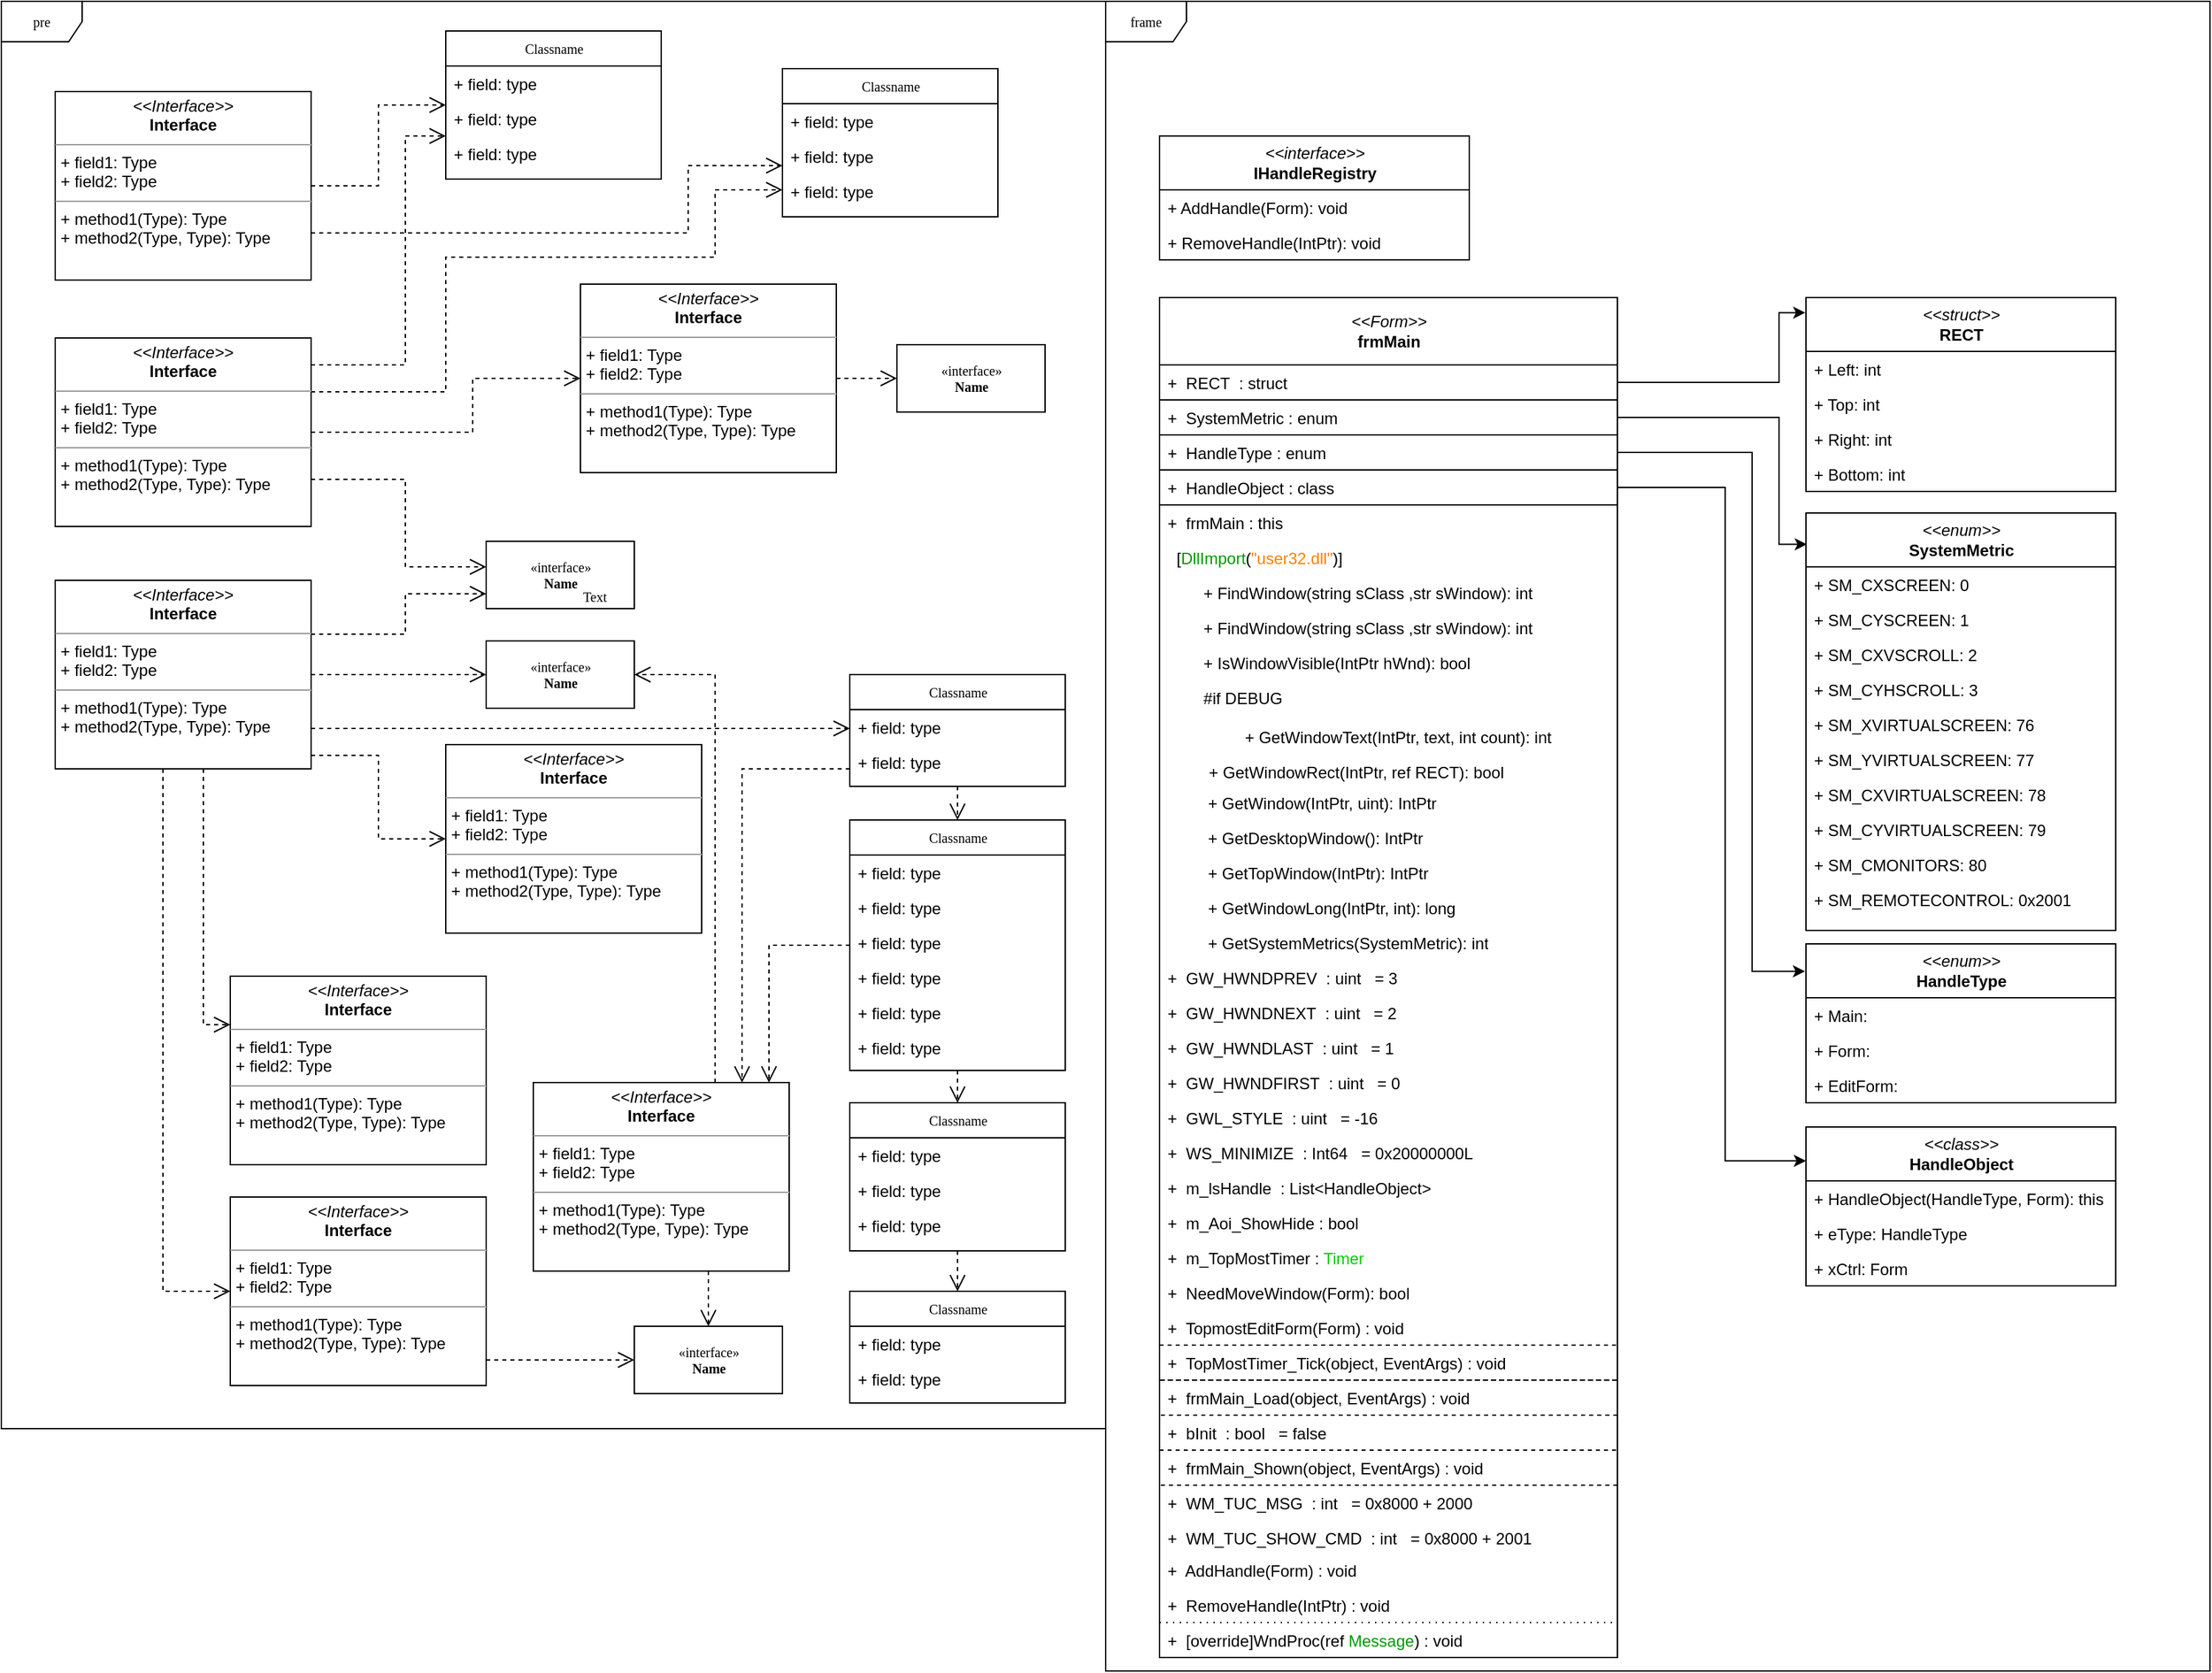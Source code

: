 <mxfile version="21.6.8" type="github">
  <diagram name="Page-1" id="c4acf3e9-155e-7222-9cf6-157b1a14988f">
    <mxGraphModel dx="989" dy="523" grid="1" gridSize="10" guides="1" tooltips="1" connect="1" arrows="1" fold="1" page="1" pageScale="1" pageWidth="850" pageHeight="1100" background="none" math="0" shadow="0">
      <root>
        <mxCell id="0" />
        <mxCell id="1" parent="0" />
        <mxCell id="17acba5748e5396b-1" value="pre" style="shape=umlFrame;whiteSpace=wrap;html=1;rounded=0;shadow=0;comic=0;labelBackgroundColor=none;strokeWidth=1;fontFamily=Verdana;fontSize=10;align=center;" parent="1" vertex="1">
          <mxGeometry x="20" y="20" width="820" height="1060" as="geometry" />
        </mxCell>
        <mxCell id="5d2195bd80daf111-38" style="edgeStyle=orthogonalEdgeStyle;rounded=0;html=1;dashed=1;labelBackgroundColor=none;startFill=0;endArrow=open;endFill=0;endSize=10;fontFamily=Verdana;fontSize=10;" parent="1" source="17acba5748e5396b-2" target="5d2195bd80daf111-9" edge="1">
          <mxGeometry relative="1" as="geometry">
            <Array as="points">
              <mxPoint x="590" y="721" />
            </Array>
          </mxGeometry>
        </mxCell>
        <mxCell id="5d2195bd80daf111-40" style="edgeStyle=orthogonalEdgeStyle;rounded=0;html=1;dashed=1;labelBackgroundColor=none;startFill=0;endArrow=open;endFill=0;endSize=10;fontFamily=Verdana;fontSize=10;" parent="1" source="17acba5748e5396b-2" target="5d2195bd80daf111-1" edge="1">
          <mxGeometry relative="1" as="geometry">
            <Array as="points" />
          </mxGeometry>
        </mxCell>
        <mxCell id="17acba5748e5396b-2" value="Classname" style="swimlane;html=1;fontStyle=0;childLayout=stackLayout;horizontal=1;startSize=26;fillColor=none;horizontalStack=0;resizeParent=1;resizeLast=0;collapsible=1;marginBottom=0;swimlaneFillColor=#ffffff;rounded=0;shadow=0;comic=0;labelBackgroundColor=none;strokeWidth=1;fontFamily=Verdana;fontSize=10;align=center;" parent="1" vertex="1">
          <mxGeometry x="650" y="628" width="160" height="186" as="geometry" />
        </mxCell>
        <mxCell id="17acba5748e5396b-3" value="+ field: type" style="text;html=1;strokeColor=none;fillColor=none;align=left;verticalAlign=top;spacingLeft=4;spacingRight=4;whiteSpace=wrap;overflow=hidden;rotatable=0;points=[[0,0.5],[1,0.5]];portConstraint=eastwest;" parent="17acba5748e5396b-2" vertex="1">
          <mxGeometry y="26" width="160" height="26" as="geometry" />
        </mxCell>
        <mxCell id="17acba5748e5396b-4" value="+ field: type" style="text;html=1;strokeColor=none;fillColor=none;align=left;verticalAlign=top;spacingLeft=4;spacingRight=4;whiteSpace=wrap;overflow=hidden;rotatable=0;points=[[0,0.5],[1,0.5]];portConstraint=eastwest;" parent="17acba5748e5396b-2" vertex="1">
          <mxGeometry y="52" width="160" height="26" as="geometry" />
        </mxCell>
        <mxCell id="17acba5748e5396b-6" value="+ field: type" style="text;html=1;strokeColor=none;fillColor=none;align=left;verticalAlign=top;spacingLeft=4;spacingRight=4;whiteSpace=wrap;overflow=hidden;rotatable=0;points=[[0,0.5],[1,0.5]];portConstraint=eastwest;" parent="17acba5748e5396b-2" vertex="1">
          <mxGeometry y="78" width="160" height="26" as="geometry" />
        </mxCell>
        <mxCell id="17acba5748e5396b-9" value="+ field: type" style="text;html=1;strokeColor=none;fillColor=none;align=left;verticalAlign=top;spacingLeft=4;spacingRight=4;whiteSpace=wrap;overflow=hidden;rotatable=0;points=[[0,0.5],[1,0.5]];portConstraint=eastwest;" parent="17acba5748e5396b-2" vertex="1">
          <mxGeometry y="104" width="160" height="26" as="geometry" />
        </mxCell>
        <mxCell id="17acba5748e5396b-10" value="+ field: type" style="text;html=1;strokeColor=none;fillColor=none;align=left;verticalAlign=top;spacingLeft=4;spacingRight=4;whiteSpace=wrap;overflow=hidden;rotatable=0;points=[[0,0.5],[1,0.5]];portConstraint=eastwest;" parent="17acba5748e5396b-2" vertex="1">
          <mxGeometry y="130" width="160" height="26" as="geometry" />
        </mxCell>
        <mxCell id="17acba5748e5396b-8" value="+ field: type" style="text;html=1;strokeColor=none;fillColor=none;align=left;verticalAlign=top;spacingLeft=4;spacingRight=4;whiteSpace=wrap;overflow=hidden;rotatable=0;points=[[0,0.5],[1,0.5]];portConstraint=eastwest;" parent="17acba5748e5396b-2" vertex="1">
          <mxGeometry y="156" width="160" height="26" as="geometry" />
        </mxCell>
        <mxCell id="17acba5748e5396b-20" value="Classname" style="swimlane;html=1;fontStyle=0;childLayout=stackLayout;horizontal=1;startSize=26;fillColor=none;horizontalStack=0;resizeParent=1;resizeLast=0;collapsible=1;marginBottom=0;swimlaneFillColor=#ffffff;rounded=0;shadow=0;comic=0;labelBackgroundColor=none;strokeWidth=1;fontFamily=Verdana;fontSize=10;align=center;" parent="1" vertex="1">
          <mxGeometry x="350" y="42" width="160" height="110" as="geometry" />
        </mxCell>
        <mxCell id="17acba5748e5396b-21" value="+ field: type" style="text;html=1;strokeColor=none;fillColor=none;align=left;verticalAlign=top;spacingLeft=4;spacingRight=4;whiteSpace=wrap;overflow=hidden;rotatable=0;points=[[0,0.5],[1,0.5]];portConstraint=eastwest;" parent="17acba5748e5396b-20" vertex="1">
          <mxGeometry y="26" width="160" height="26" as="geometry" />
        </mxCell>
        <mxCell id="17acba5748e5396b-24" value="+ field: type" style="text;html=1;strokeColor=none;fillColor=none;align=left;verticalAlign=top;spacingLeft=4;spacingRight=4;whiteSpace=wrap;overflow=hidden;rotatable=0;points=[[0,0.5],[1,0.5]];portConstraint=eastwest;" parent="17acba5748e5396b-20" vertex="1">
          <mxGeometry y="52" width="160" height="26" as="geometry" />
        </mxCell>
        <mxCell id="17acba5748e5396b-26" value="+ field: type" style="text;html=1;strokeColor=none;fillColor=none;align=left;verticalAlign=top;spacingLeft=4;spacingRight=4;whiteSpace=wrap;overflow=hidden;rotatable=0;points=[[0,0.5],[1,0.5]];portConstraint=eastwest;" parent="17acba5748e5396b-20" vertex="1">
          <mxGeometry y="78" width="160" height="26" as="geometry" />
        </mxCell>
        <mxCell id="17acba5748e5396b-30" value="Classname" style="swimlane;html=1;fontStyle=0;childLayout=stackLayout;horizontal=1;startSize=26;fillColor=none;horizontalStack=0;resizeParent=1;resizeLast=0;collapsible=1;marginBottom=0;swimlaneFillColor=#ffffff;rounded=0;shadow=0;comic=0;labelBackgroundColor=none;strokeWidth=1;fontFamily=Verdana;fontSize=10;align=center;" parent="1" vertex="1">
          <mxGeometry x="600" y="70" width="160" height="110" as="geometry" />
        </mxCell>
        <mxCell id="17acba5748e5396b-31" value="+ field: type" style="text;html=1;strokeColor=none;fillColor=none;align=left;verticalAlign=top;spacingLeft=4;spacingRight=4;whiteSpace=wrap;overflow=hidden;rotatable=0;points=[[0,0.5],[1,0.5]];portConstraint=eastwest;" parent="17acba5748e5396b-30" vertex="1">
          <mxGeometry y="26" width="160" height="26" as="geometry" />
        </mxCell>
        <mxCell id="17acba5748e5396b-32" value="+ field: type" style="text;html=1;strokeColor=none;fillColor=none;align=left;verticalAlign=top;spacingLeft=4;spacingRight=4;whiteSpace=wrap;overflow=hidden;rotatable=0;points=[[0,0.5],[1,0.5]];portConstraint=eastwest;" parent="17acba5748e5396b-30" vertex="1">
          <mxGeometry y="52" width="160" height="26" as="geometry" />
        </mxCell>
        <mxCell id="17acba5748e5396b-33" value="+ field: type" style="text;html=1;strokeColor=none;fillColor=none;align=left;verticalAlign=top;spacingLeft=4;spacingRight=4;whiteSpace=wrap;overflow=hidden;rotatable=0;points=[[0,0.5],[1,0.5]];portConstraint=eastwest;" parent="17acba5748e5396b-30" vertex="1">
          <mxGeometry y="78" width="160" height="26" as="geometry" />
        </mxCell>
        <mxCell id="17acba5748e5396b-44" value="Classname" style="swimlane;html=1;fontStyle=0;childLayout=stackLayout;horizontal=1;startSize=26;fillColor=none;horizontalStack=0;resizeParent=1;resizeLast=0;collapsible=1;marginBottom=0;swimlaneFillColor=#ffffff;rounded=0;shadow=0;comic=0;labelBackgroundColor=none;strokeWidth=1;fontFamily=Verdana;fontSize=10;align=center;" parent="1" vertex="1">
          <mxGeometry x="650" y="978" width="160" height="83" as="geometry" />
        </mxCell>
        <mxCell id="17acba5748e5396b-45" value="+ field: type" style="text;html=1;strokeColor=none;fillColor=none;align=left;verticalAlign=top;spacingLeft=4;spacingRight=4;whiteSpace=wrap;overflow=hidden;rotatable=0;points=[[0,0.5],[1,0.5]];portConstraint=eastwest;" parent="17acba5748e5396b-44" vertex="1">
          <mxGeometry y="26" width="160" height="26" as="geometry" />
        </mxCell>
        <mxCell id="17acba5748e5396b-47" value="+ field: type" style="text;html=1;strokeColor=none;fillColor=none;align=left;verticalAlign=top;spacingLeft=4;spacingRight=4;whiteSpace=wrap;overflow=hidden;rotatable=0;points=[[0,0.5],[1,0.5]];portConstraint=eastwest;" parent="17acba5748e5396b-44" vertex="1">
          <mxGeometry y="52" width="160" height="26" as="geometry" />
        </mxCell>
        <mxCell id="5d2195bd80daf111-39" style="edgeStyle=orthogonalEdgeStyle;rounded=0;html=1;dashed=1;labelBackgroundColor=none;startFill=0;endArrow=open;endFill=0;endSize=10;fontFamily=Verdana;fontSize=10;" parent="1" source="5d2195bd80daf111-1" target="17acba5748e5396b-44" edge="1">
          <mxGeometry relative="1" as="geometry" />
        </mxCell>
        <mxCell id="5d2195bd80daf111-1" value="Classname" style="swimlane;html=1;fontStyle=0;childLayout=stackLayout;horizontal=1;startSize=26;fillColor=none;horizontalStack=0;resizeParent=1;resizeLast=0;collapsible=1;marginBottom=0;swimlaneFillColor=#ffffff;rounded=0;shadow=0;comic=0;labelBackgroundColor=none;strokeWidth=1;fontFamily=Verdana;fontSize=10;align=center;" parent="1" vertex="1">
          <mxGeometry x="650" y="838" width="160" height="110" as="geometry" />
        </mxCell>
        <mxCell id="5d2195bd80daf111-2" value="+ field: type" style="text;html=1;strokeColor=none;fillColor=none;align=left;verticalAlign=top;spacingLeft=4;spacingRight=4;whiteSpace=wrap;overflow=hidden;rotatable=0;points=[[0,0.5],[1,0.5]];portConstraint=eastwest;" parent="5d2195bd80daf111-1" vertex="1">
          <mxGeometry y="26" width="160" height="26" as="geometry" />
        </mxCell>
        <mxCell id="5d2195bd80daf111-3" value="+ field: type" style="text;html=1;strokeColor=none;fillColor=none;align=left;verticalAlign=top;spacingLeft=4;spacingRight=4;whiteSpace=wrap;overflow=hidden;rotatable=0;points=[[0,0.5],[1,0.5]];portConstraint=eastwest;" parent="5d2195bd80daf111-1" vertex="1">
          <mxGeometry y="52" width="160" height="26" as="geometry" />
        </mxCell>
        <mxCell id="5d2195bd80daf111-4" value="+ field: type" style="text;html=1;strokeColor=none;fillColor=none;align=left;verticalAlign=top;spacingLeft=4;spacingRight=4;whiteSpace=wrap;overflow=hidden;rotatable=0;points=[[0,0.5],[1,0.5]];portConstraint=eastwest;" parent="5d2195bd80daf111-1" vertex="1">
          <mxGeometry y="78" width="160" height="26" as="geometry" />
        </mxCell>
        <mxCell id="5d2195bd80daf111-41" style="edgeStyle=orthogonalEdgeStyle;rounded=0;html=1;dashed=1;labelBackgroundColor=none;startFill=0;endArrow=open;endFill=0;endSize=10;fontFamily=Verdana;fontSize=10;" parent="1" source="5d2195bd80daf111-5" target="17acba5748e5396b-2" edge="1">
          <mxGeometry relative="1" as="geometry">
            <Array as="points" />
          </mxGeometry>
        </mxCell>
        <mxCell id="5d2195bd80daf111-5" value="Classname" style="swimlane;html=1;fontStyle=0;childLayout=stackLayout;horizontal=1;startSize=26;fillColor=none;horizontalStack=0;resizeParent=1;resizeLast=0;collapsible=1;marginBottom=0;swimlaneFillColor=#ffffff;rounded=0;shadow=0;comic=0;labelBackgroundColor=none;strokeWidth=1;fontFamily=Verdana;fontSize=10;align=center;" parent="1" vertex="1">
          <mxGeometry x="650" y="520" width="160" height="83" as="geometry" />
        </mxCell>
        <mxCell id="5d2195bd80daf111-6" value="+ field: type" style="text;html=1;strokeColor=none;fillColor=none;align=left;verticalAlign=top;spacingLeft=4;spacingRight=4;whiteSpace=wrap;overflow=hidden;rotatable=0;points=[[0,0.5],[1,0.5]];portConstraint=eastwest;" parent="5d2195bd80daf111-5" vertex="1">
          <mxGeometry y="26" width="160" height="26" as="geometry" />
        </mxCell>
        <mxCell id="5d2195bd80daf111-7" value="+ field: type" style="text;html=1;strokeColor=none;fillColor=none;align=left;verticalAlign=top;spacingLeft=4;spacingRight=4;whiteSpace=wrap;overflow=hidden;rotatable=0;points=[[0,0.5],[1,0.5]];portConstraint=eastwest;" parent="5d2195bd80daf111-5" vertex="1">
          <mxGeometry y="52" width="160" height="26" as="geometry" />
        </mxCell>
        <mxCell id="5d2195bd80daf111-8" value="&amp;laquo;interface&amp;raquo;&lt;br&gt;&lt;b&gt;Name&lt;/b&gt;" style="html=1;rounded=0;shadow=0;comic=0;labelBackgroundColor=none;strokeWidth=1;fontFamily=Verdana;fontSize=10;align=center;" parent="1" vertex="1">
          <mxGeometry x="490" y="1004" width="110" height="50" as="geometry" />
        </mxCell>
        <mxCell id="5d2195bd80daf111-35" style="edgeStyle=orthogonalEdgeStyle;rounded=0;html=1;dashed=1;labelBackgroundColor=none;startFill=0;endArrow=open;endFill=0;endSize=10;fontFamily=Verdana;fontSize=10;" parent="1" source="5d2195bd80daf111-9" target="5d2195bd80daf111-8" edge="1">
          <mxGeometry relative="1" as="geometry">
            <Array as="points">
              <mxPoint x="545" y="970" />
              <mxPoint x="545" y="970" />
            </Array>
          </mxGeometry>
        </mxCell>
        <mxCell id="5d2195bd80daf111-36" style="edgeStyle=orthogonalEdgeStyle;rounded=0;html=1;dashed=1;labelBackgroundColor=none;startFill=0;endArrow=open;endFill=0;endSize=10;fontFamily=Verdana;fontSize=10;" parent="1" source="5d2195bd80daf111-9" target="5d2195bd80daf111-13" edge="1">
          <mxGeometry relative="1" as="geometry">
            <Array as="points">
              <mxPoint x="550" y="520" />
            </Array>
          </mxGeometry>
        </mxCell>
        <mxCell id="5d2195bd80daf111-9" value="&lt;p style=&quot;margin:0px;margin-top:4px;text-align:center;&quot;&gt;&lt;i&gt;&amp;lt;&amp;lt;Interface&amp;gt;&amp;gt;&lt;/i&gt;&lt;br/&gt;&lt;b&gt;Interface&lt;/b&gt;&lt;/p&gt;&lt;hr size=&quot;1&quot;/&gt;&lt;p style=&quot;margin:0px;margin-left:4px;&quot;&gt;+ field1: Type&lt;br/&gt;+ field2: Type&lt;/p&gt;&lt;hr size=&quot;1&quot;/&gt;&lt;p style=&quot;margin:0px;margin-left:4px;&quot;&gt;+ method1(Type): Type&lt;br/&gt;+ method2(Type, Type): Type&lt;/p&gt;" style="verticalAlign=top;align=left;overflow=fill;fontSize=12;fontFamily=Helvetica;html=1;rounded=0;shadow=0;comic=0;labelBackgroundColor=none;strokeWidth=1" parent="1" vertex="1">
          <mxGeometry x="415" y="823" width="190" height="140" as="geometry" />
        </mxCell>
        <mxCell id="5d2195bd80daf111-10" value="&lt;p style=&quot;margin:0px;margin-top:4px;text-align:center;&quot;&gt;&lt;i&gt;&amp;lt;&amp;lt;Interface&amp;gt;&amp;gt;&lt;/i&gt;&lt;br/&gt;&lt;b&gt;Interface&lt;/b&gt;&lt;/p&gt;&lt;hr size=&quot;1&quot;/&gt;&lt;p style=&quot;margin:0px;margin-left:4px;&quot;&gt;+ field1: Type&lt;br/&gt;+ field2: Type&lt;/p&gt;&lt;hr size=&quot;1&quot;/&gt;&lt;p style=&quot;margin:0px;margin-left:4px;&quot;&gt;+ method1(Type): Type&lt;br/&gt;+ method2(Type, Type): Type&lt;/p&gt;" style="verticalAlign=top;align=left;overflow=fill;fontSize=12;fontFamily=Helvetica;html=1;rounded=0;shadow=0;comic=0;labelBackgroundColor=none;strokeWidth=1" parent="1" vertex="1">
          <mxGeometry x="350" y="572" width="190" height="140" as="geometry" />
        </mxCell>
        <mxCell id="5d2195bd80daf111-34" style="edgeStyle=orthogonalEdgeStyle;rounded=0;html=1;dashed=1;labelBackgroundColor=none;startFill=0;endArrow=open;endFill=0;endSize=10;fontFamily=Verdana;fontSize=10;" parent="1" source="5d2195bd80daf111-11" target="5d2195bd80daf111-8" edge="1">
          <mxGeometry relative="1" as="geometry">
            <Array as="points">
              <mxPoint x="410" y="1029" />
              <mxPoint x="410" y="1029" />
            </Array>
          </mxGeometry>
        </mxCell>
        <mxCell id="5d2195bd80daf111-11" value="&lt;p style=&quot;margin:0px;margin-top:4px;text-align:center;&quot;&gt;&lt;i&gt;&amp;lt;&amp;lt;Interface&amp;gt;&amp;gt;&lt;/i&gt;&lt;br/&gt;&lt;b&gt;Interface&lt;/b&gt;&lt;/p&gt;&lt;hr size=&quot;1&quot;/&gt;&lt;p style=&quot;margin:0px;margin-left:4px;&quot;&gt;+ field1: Type&lt;br/&gt;+ field2: Type&lt;/p&gt;&lt;hr size=&quot;1&quot;/&gt;&lt;p style=&quot;margin:0px;margin-left:4px;&quot;&gt;+ method1(Type): Type&lt;br/&gt;+ method2(Type, Type): Type&lt;/p&gt;" style="verticalAlign=top;align=left;overflow=fill;fontSize=12;fontFamily=Helvetica;html=1;rounded=0;shadow=0;comic=0;labelBackgroundColor=none;strokeWidth=1" parent="1" vertex="1">
          <mxGeometry x="190" y="908" width="190" height="140" as="geometry" />
        </mxCell>
        <mxCell id="5d2195bd80daf111-12" value="&lt;p style=&quot;margin:0px;margin-top:4px;text-align:center;&quot;&gt;&lt;i&gt;&amp;lt;&amp;lt;Interface&amp;gt;&amp;gt;&lt;/i&gt;&lt;br/&gt;&lt;b&gt;Interface&lt;/b&gt;&lt;/p&gt;&lt;hr size=&quot;1&quot;/&gt;&lt;p style=&quot;margin:0px;margin-left:4px;&quot;&gt;+ field1: Type&lt;br/&gt;+ field2: Type&lt;/p&gt;&lt;hr size=&quot;1&quot;/&gt;&lt;p style=&quot;margin:0px;margin-left:4px;&quot;&gt;+ method1(Type): Type&lt;br/&gt;+ method2(Type, Type): Type&lt;/p&gt;" style="verticalAlign=top;align=left;overflow=fill;fontSize=12;fontFamily=Helvetica;html=1;rounded=0;shadow=0;comic=0;labelBackgroundColor=none;strokeWidth=1" parent="1" vertex="1">
          <mxGeometry x="190" y="744" width="190" height="140" as="geometry" />
        </mxCell>
        <mxCell id="5d2195bd80daf111-13" value="&amp;laquo;interface&amp;raquo;&lt;br&gt;&lt;b&gt;Name&lt;/b&gt;" style="html=1;rounded=0;shadow=0;comic=0;labelBackgroundColor=none;strokeWidth=1;fontFamily=Verdana;fontSize=10;align=center;" parent="1" vertex="1">
          <mxGeometry x="380" y="495" width="110" height="50" as="geometry" />
        </mxCell>
        <mxCell id="5d2195bd80daf111-14" value="&amp;laquo;interface&amp;raquo;&lt;br&gt;&lt;b&gt;Name&lt;/b&gt;" style="html=1;rounded=0;shadow=0;comic=0;labelBackgroundColor=none;strokeWidth=1;fontFamily=Verdana;fontSize=10;align=center;" parent="1" vertex="1">
          <mxGeometry x="380" y="421" width="110" height="50" as="geometry" />
        </mxCell>
        <mxCell id="5d2195bd80daf111-26" style="edgeStyle=orthogonalEdgeStyle;rounded=0;html=1;dashed=1;labelBackgroundColor=none;startFill=0;endArrow=open;endFill=0;endSize=10;fontFamily=Verdana;fontSize=10;" parent="1" source="5d2195bd80daf111-15" target="5d2195bd80daf111-17" edge="1">
          <mxGeometry relative="1" as="geometry">
            <Array as="points" />
          </mxGeometry>
        </mxCell>
        <mxCell id="5d2195bd80daf111-15" value="&lt;p style=&quot;margin:0px;margin-top:4px;text-align:center;&quot;&gt;&lt;i&gt;&amp;lt;&amp;lt;Interface&amp;gt;&amp;gt;&lt;/i&gt;&lt;br/&gt;&lt;b&gt;Interface&lt;/b&gt;&lt;/p&gt;&lt;hr size=&quot;1&quot;/&gt;&lt;p style=&quot;margin:0px;margin-left:4px;&quot;&gt;+ field1: Type&lt;br/&gt;+ field2: Type&lt;/p&gt;&lt;hr size=&quot;1&quot;/&gt;&lt;p style=&quot;margin:0px;margin-left:4px;&quot;&gt;+ method1(Type): Type&lt;br/&gt;+ method2(Type, Type): Type&lt;/p&gt;" style="verticalAlign=top;align=left;overflow=fill;fontSize=12;fontFamily=Helvetica;html=1;rounded=0;shadow=0;comic=0;labelBackgroundColor=none;strokeWidth=1" parent="1" vertex="1">
          <mxGeometry x="450" y="230" width="190" height="140" as="geometry" />
        </mxCell>
        <mxCell id="5d2195bd80daf111-16" value="Text" style="text;html=1;resizable=0;points=[];autosize=1;align=left;verticalAlign=top;spacingTop=-4;fontSize=10;fontFamily=Verdana;fontColor=#000000;" parent="1" vertex="1">
          <mxGeometry x="450" y="454" width="40" height="10" as="geometry" />
        </mxCell>
        <mxCell id="5d2195bd80daf111-17" value="&amp;laquo;interface&amp;raquo;&lt;br&gt;&lt;b&gt;Name&lt;/b&gt;" style="html=1;rounded=0;shadow=0;comic=0;labelBackgroundColor=none;strokeWidth=1;fontFamily=Verdana;fontSize=10;align=center;" parent="1" vertex="1">
          <mxGeometry x="685" y="275" width="110" height="50" as="geometry" />
        </mxCell>
        <mxCell id="5d2195bd80daf111-21" style="edgeStyle=orthogonalEdgeStyle;rounded=0;html=1;labelBackgroundColor=none;startFill=0;endArrow=open;endFill=0;endSize=10;fontFamily=Verdana;fontSize=10;dashed=1;" parent="1" source="5d2195bd80daf111-18" target="17acba5748e5396b-20" edge="1">
          <mxGeometry relative="1" as="geometry" />
        </mxCell>
        <mxCell id="5d2195bd80daf111-22" style="edgeStyle=orthogonalEdgeStyle;rounded=0;html=1;exitX=1;exitY=0.75;dashed=1;labelBackgroundColor=none;startFill=0;endArrow=open;endFill=0;endSize=10;fontFamily=Verdana;fontSize=10;" parent="1" source="5d2195bd80daf111-18" target="17acba5748e5396b-30" edge="1">
          <mxGeometry relative="1" as="geometry">
            <Array as="points">
              <mxPoint x="530" y="192" />
              <mxPoint x="530" y="142" />
            </Array>
          </mxGeometry>
        </mxCell>
        <mxCell id="5d2195bd80daf111-18" value="&lt;p style=&quot;margin:0px;margin-top:4px;text-align:center;&quot;&gt;&lt;i&gt;&amp;lt;&amp;lt;Interface&amp;gt;&amp;gt;&lt;/i&gt;&lt;br/&gt;&lt;b&gt;Interface&lt;/b&gt;&lt;/p&gt;&lt;hr size=&quot;1&quot;/&gt;&lt;p style=&quot;margin:0px;margin-left:4px;&quot;&gt;+ field1: Type&lt;br/&gt;+ field2: Type&lt;/p&gt;&lt;hr size=&quot;1&quot;/&gt;&lt;p style=&quot;margin:0px;margin-left:4px;&quot;&gt;+ method1(Type): Type&lt;br/&gt;+ method2(Type, Type): Type&lt;/p&gt;" style="verticalAlign=top;align=left;overflow=fill;fontSize=12;fontFamily=Helvetica;html=1;rounded=0;shadow=0;comic=0;labelBackgroundColor=none;strokeWidth=1" parent="1" vertex="1">
          <mxGeometry x="60" y="87" width="190" height="140" as="geometry" />
        </mxCell>
        <mxCell id="5d2195bd80daf111-23" style="edgeStyle=orthogonalEdgeStyle;rounded=0;html=1;dashed=1;labelBackgroundColor=none;startFill=0;endArrow=open;endFill=0;endSize=10;fontFamily=Verdana;fontSize=10;" parent="1" source="5d2195bd80daf111-19" target="17acba5748e5396b-20" edge="1">
          <mxGeometry relative="1" as="geometry">
            <Array as="points">
              <mxPoint x="320" y="290" />
              <mxPoint x="320" y="120" />
            </Array>
          </mxGeometry>
        </mxCell>
        <mxCell id="5d2195bd80daf111-24" style="edgeStyle=orthogonalEdgeStyle;rounded=0;html=1;dashed=1;labelBackgroundColor=none;startFill=0;endArrow=open;endFill=0;endSize=10;fontFamily=Verdana;fontSize=10;" parent="1" source="5d2195bd80daf111-19" target="17acba5748e5396b-30" edge="1">
          <mxGeometry relative="1" as="geometry">
            <Array as="points">
              <mxPoint x="350" y="310" />
              <mxPoint x="350" y="210" />
              <mxPoint x="550" y="210" />
              <mxPoint x="550" y="160" />
            </Array>
          </mxGeometry>
        </mxCell>
        <mxCell id="5d2195bd80daf111-25" style="edgeStyle=orthogonalEdgeStyle;rounded=0;html=1;dashed=1;labelBackgroundColor=none;startFill=0;endArrow=open;endFill=0;endSize=10;fontFamily=Verdana;fontSize=10;" parent="1" source="5d2195bd80daf111-19" target="5d2195bd80daf111-15" edge="1">
          <mxGeometry relative="1" as="geometry">
            <Array as="points">
              <mxPoint x="370" y="340" />
              <mxPoint x="370" y="300" />
            </Array>
          </mxGeometry>
        </mxCell>
        <mxCell id="5d2195bd80daf111-27" style="edgeStyle=orthogonalEdgeStyle;rounded=0;html=1;exitX=1;exitY=0.75;dashed=1;labelBackgroundColor=none;startFill=0;endArrow=open;endFill=0;endSize=10;fontFamily=Verdana;fontSize=10;" parent="1" source="5d2195bd80daf111-19" target="5d2195bd80daf111-14" edge="1">
          <mxGeometry relative="1" as="geometry">
            <Array as="points">
              <mxPoint x="320" y="375" />
              <mxPoint x="320" y="440" />
            </Array>
          </mxGeometry>
        </mxCell>
        <mxCell id="5d2195bd80daf111-19" value="&lt;p style=&quot;margin:0px;margin-top:4px;text-align:center;&quot;&gt;&lt;i&gt;&amp;lt;&amp;lt;Interface&amp;gt;&amp;gt;&lt;/i&gt;&lt;br/&gt;&lt;b&gt;Interface&lt;/b&gt;&lt;/p&gt;&lt;hr size=&quot;1&quot;/&gt;&lt;p style=&quot;margin:0px;margin-left:4px;&quot;&gt;+ field1: Type&lt;br/&gt;+ field2: Type&lt;/p&gt;&lt;hr size=&quot;1&quot;/&gt;&lt;p style=&quot;margin:0px;margin-left:4px;&quot;&gt;+ method1(Type): Type&lt;br/&gt;+ method2(Type, Type): Type&lt;/p&gt;" style="verticalAlign=top;align=left;overflow=fill;fontSize=12;fontFamily=Helvetica;html=1;rounded=0;shadow=0;comic=0;labelBackgroundColor=none;strokeWidth=1" parent="1" vertex="1">
          <mxGeometry x="60" y="270" width="190" height="140" as="geometry" />
        </mxCell>
        <mxCell id="5d2195bd80daf111-28" style="edgeStyle=orthogonalEdgeStyle;rounded=0;html=1;dashed=1;labelBackgroundColor=none;startFill=0;endArrow=open;endFill=0;endSize=10;fontFamily=Verdana;fontSize=10;" parent="1" source="5d2195bd80daf111-20" target="5d2195bd80daf111-14" edge="1">
          <mxGeometry relative="1" as="geometry">
            <Array as="points">
              <mxPoint x="320" y="490" />
              <mxPoint x="320" y="460" />
            </Array>
          </mxGeometry>
        </mxCell>
        <mxCell id="5d2195bd80daf111-29" style="edgeStyle=orthogonalEdgeStyle;rounded=0;html=1;dashed=1;labelBackgroundColor=none;startFill=0;endArrow=open;endFill=0;endSize=10;fontFamily=Verdana;fontSize=10;" parent="1" source="5d2195bd80daf111-20" target="5d2195bd80daf111-13" edge="1">
          <mxGeometry relative="1" as="geometry" />
        </mxCell>
        <mxCell id="5d2195bd80daf111-30" style="edgeStyle=orthogonalEdgeStyle;rounded=0;html=1;dashed=1;labelBackgroundColor=none;startFill=0;endArrow=open;endFill=0;endSize=10;fontFamily=Verdana;fontSize=10;" parent="1" source="5d2195bd80daf111-20" target="5d2195bd80daf111-10" edge="1">
          <mxGeometry relative="1" as="geometry">
            <Array as="points">
              <mxPoint x="300" y="580" />
              <mxPoint x="300" y="642" />
            </Array>
          </mxGeometry>
        </mxCell>
        <mxCell id="5d2195bd80daf111-31" style="edgeStyle=orthogonalEdgeStyle;rounded=0;html=1;dashed=1;labelBackgroundColor=none;startFill=0;endArrow=open;endFill=0;endSize=10;fontFamily=Verdana;fontSize=10;" parent="1" source="5d2195bd80daf111-20" target="5d2195bd80daf111-5" edge="1">
          <mxGeometry relative="1" as="geometry">
            <Array as="points">
              <mxPoint x="350" y="560" />
              <mxPoint x="350" y="560" />
            </Array>
          </mxGeometry>
        </mxCell>
        <mxCell id="5d2195bd80daf111-32" style="edgeStyle=orthogonalEdgeStyle;rounded=0;html=1;dashed=1;labelBackgroundColor=none;startFill=0;endArrow=open;endFill=0;endSize=10;fontFamily=Verdana;fontSize=10;" parent="1" source="5d2195bd80daf111-20" target="5d2195bd80daf111-12" edge="1">
          <mxGeometry relative="1" as="geometry">
            <Array as="points">
              <mxPoint x="170" y="780" />
            </Array>
          </mxGeometry>
        </mxCell>
        <mxCell id="5d2195bd80daf111-33" style="edgeStyle=orthogonalEdgeStyle;rounded=0;html=1;dashed=1;labelBackgroundColor=none;startFill=0;endArrow=open;endFill=0;endSize=10;fontFamily=Verdana;fontSize=10;" parent="1" source="5d2195bd80daf111-20" target="5d2195bd80daf111-11" edge="1">
          <mxGeometry relative="1" as="geometry">
            <Array as="points">
              <mxPoint x="140" y="978" />
            </Array>
          </mxGeometry>
        </mxCell>
        <mxCell id="5d2195bd80daf111-20" value="&lt;p style=&quot;margin:0px;margin-top:4px;text-align:center;&quot;&gt;&lt;i&gt;&amp;lt;&amp;lt;Interface&amp;gt;&amp;gt;&lt;/i&gt;&lt;br/&gt;&lt;b&gt;Interface&lt;/b&gt;&lt;/p&gt;&lt;hr size=&quot;1&quot;/&gt;&lt;p style=&quot;margin:0px;margin-left:4px;&quot;&gt;+ field1: Type&lt;br/&gt;+ field2: Type&lt;/p&gt;&lt;hr size=&quot;1&quot;/&gt;&lt;p style=&quot;margin:0px;margin-left:4px;&quot;&gt;+ method1(Type): Type&lt;br/&gt;+ method2(Type, Type): Type&lt;/p&gt;" style="verticalAlign=top;align=left;overflow=fill;fontSize=12;fontFamily=Helvetica;html=1;rounded=0;shadow=0;comic=0;labelBackgroundColor=none;strokeWidth=1" parent="1" vertex="1">
          <mxGeometry x="60" y="450" width="190" height="140" as="geometry" />
        </mxCell>
        <mxCell id="5d2195bd80daf111-37" style="edgeStyle=orthogonalEdgeStyle;rounded=0;html=1;dashed=1;labelBackgroundColor=none;startFill=0;endArrow=open;endFill=0;endSize=10;fontFamily=Verdana;fontSize=10;" parent="1" source="5d2195bd80daf111-5" target="5d2195bd80daf111-9" edge="1">
          <mxGeometry relative="1" as="geometry">
            <Array as="points">
              <mxPoint x="570" y="590" />
            </Array>
          </mxGeometry>
        </mxCell>
        <mxCell id="kXERH5WRXTDbvPKdv0Vd-1" value="frame" style="shape=umlFrame;whiteSpace=wrap;html=1;rounded=0;shadow=0;comic=0;labelBackgroundColor=none;strokeWidth=1;fontFamily=Verdana;fontSize=10;align=center;strokeColor=default;fontColor=#000000;" vertex="1" parent="1">
          <mxGeometry x="840" y="20" width="820" height="1240" as="geometry" />
        </mxCell>
        <mxCell id="kXERH5WRXTDbvPKdv0Vd-4" value="&lt;i style=&quot;border-color: var(--border-color); font-family: Helvetica; font-size: 12px;&quot;&gt;&amp;lt;&amp;lt;Form&amp;gt;&amp;gt;&lt;/i&gt;&lt;br style=&quot;border-color: var(--border-color); font-family: Helvetica; font-size: 12px;&quot;&gt;&lt;b style=&quot;border-color: var(--border-color); font-family: Helvetica; font-size: 12px; background-color: initial;&quot;&gt;frmMain&lt;/b&gt;" style="swimlane;html=1;fontStyle=0;childLayout=stackLayout;horizontal=1;startSize=50;fillColor=none;horizontalStack=0;resizeParent=1;resizeLast=0;collapsible=1;marginBottom=0;swimlaneFillColor=#ffffff;rounded=0;shadow=0;comic=0;labelBackgroundColor=none;strokeWidth=1;fontFamily=Verdana;fontSize=10;align=center;strokeColor=default;fontColor=#000000;" vertex="1" parent="1">
          <mxGeometry x="880" y="240" width="340" height="1010" as="geometry" />
        </mxCell>
        <mxCell id="kXERH5WRXTDbvPKdv0Vd-39" value="+&amp;nbsp; RECT&amp;nbsp; : struct" style="text;html=1;align=left;verticalAlign=top;spacingLeft=4;spacingRight=4;whiteSpace=wrap;overflow=hidden;rotatable=0;points=[[0,0.5],[1,0.5]];portConstraint=eastwest;labelBorderColor=none;strokeColor=default;" vertex="1" parent="kXERH5WRXTDbvPKdv0Vd-4">
          <mxGeometry y="50" width="340" height="26" as="geometry" />
        </mxCell>
        <mxCell id="kXERH5WRXTDbvPKdv0Vd-33" value="+&amp;nbsp; SystemMetric : enum&amp;nbsp;" style="text;html=1;align=left;verticalAlign=top;spacingLeft=4;spacingRight=4;whiteSpace=wrap;overflow=hidden;rotatable=0;points=[[0,0.5],[1,0.5]];portConstraint=eastwest;labelBorderColor=none;strokeColor=default;" vertex="1" parent="kXERH5WRXTDbvPKdv0Vd-4">
          <mxGeometry y="76" width="340" height="26" as="geometry" />
        </mxCell>
        <mxCell id="kXERH5WRXTDbvPKdv0Vd-55" value="+&amp;nbsp; HandleType : enum&amp;nbsp;" style="text;html=1;align=left;verticalAlign=top;spacingLeft=4;spacingRight=4;whiteSpace=wrap;overflow=hidden;rotatable=0;points=[[0,0.5],[1,0.5]];portConstraint=eastwest;labelBorderColor=none;strokeColor=default;" vertex="1" parent="kXERH5WRXTDbvPKdv0Vd-4">
          <mxGeometry y="102" width="340" height="26" as="geometry" />
        </mxCell>
        <mxCell id="kXERH5WRXTDbvPKdv0Vd-68" value="+&amp;nbsp; HandleObject : class&amp;nbsp;" style="text;html=1;align=left;verticalAlign=top;spacingLeft=4;spacingRight=4;whiteSpace=wrap;overflow=hidden;rotatable=0;points=[[0,0.5],[1,0.5]];portConstraint=eastwest;labelBorderColor=none;strokeColor=default;" vertex="1" parent="kXERH5WRXTDbvPKdv0Vd-4">
          <mxGeometry y="128" width="340" height="26" as="geometry" />
        </mxCell>
        <mxCell id="kXERH5WRXTDbvPKdv0Vd-79" value="+&amp;nbsp; frmMain : this&amp;nbsp;" style="text;html=1;align=left;verticalAlign=top;spacingLeft=4;spacingRight=4;whiteSpace=wrap;overflow=hidden;rotatable=0;points=[[0,0.5],[1,0.5]];portConstraint=eastwest;labelBorderColor=none;strokeColor=none;" vertex="1" parent="kXERH5WRXTDbvPKdv0Vd-4">
          <mxGeometry y="154" width="340" height="26" as="geometry" />
        </mxCell>
        <mxCell id="kXERH5WRXTDbvPKdv0Vd-5" value="&amp;nbsp;&amp;nbsp;[&lt;font color=&quot;#009900&quot;&gt;DllImport&lt;/font&gt;(&lt;font color=&quot;#ff8000&quot;&gt;&quot;user32.dll&quot;&lt;/font&gt;)]" style="text;html=1;strokeColor=none;fillColor=none;align=left;verticalAlign=top;spacingLeft=4;spacingRight=4;whiteSpace=wrap;overflow=hidden;rotatable=0;points=[[0,0.5],[1,0.5]];portConstraint=eastwest;" vertex="1" parent="kXERH5WRXTDbvPKdv0Vd-4">
          <mxGeometry y="180" width="340" height="26" as="geometry" />
        </mxCell>
        <mxCell id="kXERH5WRXTDbvPKdv0Vd-6" value="&lt;span style=&quot;white-space: pre;&quot;&gt;&#x9;&lt;/span&gt;+ &lt;font&gt;FindWindow&lt;/font&gt;(string sClass ,str sWindow): int" style="text;html=1;strokeColor=none;fillColor=none;align=left;verticalAlign=top;spacingLeft=4;spacingRight=4;whiteSpace=wrap;overflow=hidden;rotatable=0;points=[[0,0.5],[1,0.5]];portConstraint=eastwest;fontColor=#000000;" vertex="1" parent="kXERH5WRXTDbvPKdv0Vd-4">
          <mxGeometry y="206" width="340" height="26" as="geometry" />
        </mxCell>
        <mxCell id="kXERH5WRXTDbvPKdv0Vd-7" value="&lt;span style=&quot;white-space: pre;&quot;&gt;&#x9;&lt;/span&gt;+ &lt;font&gt;FindWindow&lt;/font&gt;(string sClass ,str sWindow): int" style="text;html=1;strokeColor=none;fillColor=none;align=left;verticalAlign=top;spacingLeft=4;spacingRight=4;whiteSpace=wrap;overflow=hidden;rotatable=0;points=[[0,0.5],[1,0.5]];portConstraint=eastwest;fontColor=#000000;" vertex="1" parent="kXERH5WRXTDbvPKdv0Vd-4">
          <mxGeometry y="232" width="340" height="26" as="geometry" />
        </mxCell>
        <mxCell id="kXERH5WRXTDbvPKdv0Vd-8" value="&#x9;&lt;span style=&quot;white-space: pre;&quot;&gt;&#x9;&lt;/span&gt;+&amp;nbsp;&lt;span style=&quot;background-color: initial;&quot;&gt;&lt;font&gt;IsWindowVisible&lt;/font&gt;(IntPtr hWnd): bool&lt;/span&gt;&lt;br&gt;&lt;div&gt;&lt;br&gt;&lt;/div&gt;" style="text;html=1;strokeColor=none;fillColor=none;align=left;verticalAlign=top;spacingLeft=4;spacingRight=4;whiteSpace=wrap;overflow=hidden;rotatable=0;points=[[0,0.5],[1,0.5]];portConstraint=eastwest;fontColor=#000000;" vertex="1" parent="kXERH5WRXTDbvPKdv0Vd-4">
          <mxGeometry y="258" width="340" height="26" as="geometry" />
        </mxCell>
        <mxCell id="kXERH5WRXTDbvPKdv0Vd-10" value="&lt;span style=&quot;white-space: pre;&quot;&gt;&#x9;&lt;/span&gt;#if DEBUG" style="text;html=1;strokeColor=none;fillColor=none;align=left;verticalAlign=top;spacingLeft=4;spacingRight=4;whiteSpace=wrap;overflow=hidden;rotatable=0;points=[[0,0.5],[1,0.5]];portConstraint=eastwest;fontColor=#000000;" vertex="1" parent="kXERH5WRXTDbvPKdv0Vd-4">
          <mxGeometry y="284" width="340" height="26" as="geometry" />
        </mxCell>
        <mxCell id="kXERH5WRXTDbvPKdv0Vd-11" value="&lt;p style=&quot;border-color: var(--border-color); margin: 0px 0px 0px 4px; line-height: 20.4px;&quot;&gt;&lt;span style=&quot;white-space: pre;&quot;&gt;&#x9;&lt;/span&gt;&lt;span style=&quot;white-space: pre;&quot;&gt;&#x9;&lt;/span&gt;+ &lt;font&gt;GetWindowText&lt;/font&gt;(IntPtr, text, int count): int&lt;/p&gt;&lt;div&gt;&lt;br&gt;&lt;/div&gt;" style="text;html=1;strokeColor=none;fillColor=none;align=left;verticalAlign=top;spacingLeft=4;spacingRight=4;whiteSpace=wrap;overflow=hidden;rotatable=0;points=[[0,0.5],[1,0.5]];portConstraint=eastwest;fontColor=#000000;" vertex="1" parent="kXERH5WRXTDbvPKdv0Vd-4">
          <mxGeometry y="310" width="340" height="26" as="geometry" />
        </mxCell>
        <mxCell id="kXERH5WRXTDbvPKdv0Vd-12" value="&lt;p style=&quot;border-color: var(--border-color); margin: 0px 0px 0px 4px; line-height: 20.4px;&quot;&gt;&lt;span style=&quot;white-space: pre;&quot;&gt;&#x9;&lt;/span&gt;+ &lt;font&gt;GetWindowRect&lt;/font&gt;(IntPtr, ref RECT): bool&lt;br style=&quot;border-color: var(--border-color);&quot;&gt;&lt;/p&gt;&lt;div&gt;&lt;span style=&quot;border-color: var(--border-color); background-color: initial;&quot;&gt;&lt;br&gt;&lt;/span&gt;&lt;/div&gt;" style="text;html=1;strokeColor=none;fillColor=none;align=left;verticalAlign=top;spacingLeft=4;spacingRight=4;whiteSpace=wrap;overflow=hidden;rotatable=0;points=[[0,0.5],[1,0.5]];portConstraint=eastwest;fontColor=#000000;" vertex="1" parent="kXERH5WRXTDbvPKdv0Vd-4">
          <mxGeometry y="336" width="340" height="26" as="geometry" />
        </mxCell>
        <mxCell id="kXERH5WRXTDbvPKdv0Vd-13" value="&amp;nbsp; &amp;nbsp; &lt;span style=&quot;&quot;&gt;&lt;span style=&quot;white-space: pre;&quot;&gt;&amp;nbsp;&amp;nbsp;&amp;nbsp;&amp;nbsp;&lt;/span&gt;&lt;/span&gt;&amp;nbsp;+ &lt;font&gt;GetWindow&lt;/font&gt;(IntPtr, uint): IntPtr" style="text;html=1;strokeColor=none;fillColor=none;align=left;verticalAlign=top;spacingLeft=4;spacingRight=4;whiteSpace=wrap;overflow=hidden;rotatable=0;points=[[0,0.5],[1,0.5]];portConstraint=eastwest;fontColor=#000000;" vertex="1" parent="kXERH5WRXTDbvPKdv0Vd-4">
          <mxGeometry y="362" width="340" height="26" as="geometry" />
        </mxCell>
        <mxCell id="kXERH5WRXTDbvPKdv0Vd-14" value="&amp;nbsp; &amp;nbsp; &lt;span style=&quot;&quot;&gt;&lt;span style=&quot;&quot;&gt;&amp;nbsp;&amp;nbsp;&amp;nbsp;&amp;nbsp;&lt;/span&gt;&lt;/span&gt;&amp;nbsp;+ &lt;font&gt;GetDesktopWindow&lt;/font&gt;(): IntPtr" style="text;html=1;strokeColor=none;fillColor=none;align=left;verticalAlign=top;spacingLeft=4;spacingRight=4;whiteSpace=wrap;overflow=hidden;rotatable=0;points=[[0,0.5],[1,0.5]];portConstraint=eastwest;fontColor=#000000;" vertex="1" parent="kXERH5WRXTDbvPKdv0Vd-4">
          <mxGeometry y="388" width="340" height="26" as="geometry" />
        </mxCell>
        <mxCell id="kXERH5WRXTDbvPKdv0Vd-15" value="&amp;nbsp; &amp;nbsp; &lt;span style=&quot;&quot;&gt;&lt;span style=&quot;&quot;&gt;&amp;nbsp;&amp;nbsp;&amp;nbsp;&amp;nbsp;&lt;/span&gt;&lt;/span&gt;&amp;nbsp;+ &lt;font&gt;GetTopWindow&lt;/font&gt;(IntPtr): IntPtr" style="text;html=1;strokeColor=none;fillColor=none;align=left;verticalAlign=top;spacingLeft=4;spacingRight=4;whiteSpace=wrap;overflow=hidden;rotatable=0;points=[[0,0.5],[1,0.5]];portConstraint=eastwest;fontColor=#000000;" vertex="1" parent="kXERH5WRXTDbvPKdv0Vd-4">
          <mxGeometry y="414" width="340" height="26" as="geometry" />
        </mxCell>
        <mxCell id="kXERH5WRXTDbvPKdv0Vd-16" value="&amp;nbsp; &amp;nbsp; &lt;span style=&quot;&quot;&gt;&lt;span style=&quot;&quot;&gt;&amp;nbsp;&amp;nbsp;&amp;nbsp;&amp;nbsp;&lt;/span&gt;&lt;/span&gt;&amp;nbsp;+ &lt;font&gt;GetWindowLong&lt;/font&gt;(IntPtr, int): long" style="text;html=1;strokeColor=none;fillColor=none;align=left;verticalAlign=top;spacingLeft=4;spacingRight=4;whiteSpace=wrap;overflow=hidden;rotatable=0;points=[[0,0.5],[1,0.5]];portConstraint=eastwest;fontColor=#000000;" vertex="1" parent="kXERH5WRXTDbvPKdv0Vd-4">
          <mxGeometry y="440" width="340" height="26" as="geometry" />
        </mxCell>
        <mxCell id="kXERH5WRXTDbvPKdv0Vd-54" value="&amp;nbsp; &amp;nbsp; &lt;span style=&quot;&quot;&gt;&lt;span style=&quot;&quot;&gt;&amp;nbsp;&amp;nbsp;&amp;nbsp;&amp;nbsp;&lt;/span&gt;&lt;/span&gt;&amp;nbsp;+ &lt;font&gt;GetSystemMetrics&lt;/font&gt;(SystemMetric): int" style="text;html=1;strokeColor=none;fillColor=none;align=left;verticalAlign=top;spacingLeft=4;spacingRight=4;whiteSpace=wrap;overflow=hidden;rotatable=0;points=[[0,0.5],[1,0.5]];portConstraint=eastwest;fontColor=#000000;" vertex="1" parent="kXERH5WRXTDbvPKdv0Vd-4">
          <mxGeometry y="466" width="340" height="26" as="geometry" />
        </mxCell>
        <mxCell id="kXERH5WRXTDbvPKdv0Vd-17" value="+&amp;nbsp; GW_HWNDPREV&amp;nbsp; : uint&amp;nbsp; &amp;nbsp;= 3" style="text;html=1;align=left;verticalAlign=top;spacingLeft=4;spacingRight=4;whiteSpace=wrap;overflow=hidden;rotatable=0;points=[[0,0.5],[1,0.5]];portConstraint=eastwest;labelBorderColor=none;strokeColor=none;" vertex="1" parent="kXERH5WRXTDbvPKdv0Vd-4">
          <mxGeometry y="492" width="340" height="26" as="geometry" />
        </mxCell>
        <mxCell id="kXERH5WRXTDbvPKdv0Vd-21" value="+&amp;nbsp; GW_HWNDNEXT&amp;nbsp; : uint&amp;nbsp; &amp;nbsp;= 2" style="text;html=1;align=left;verticalAlign=top;spacingLeft=4;spacingRight=4;whiteSpace=wrap;overflow=hidden;rotatable=0;points=[[0,0.5],[1,0.5]];portConstraint=eastwest;labelBorderColor=none;strokeColor=none;" vertex="1" parent="kXERH5WRXTDbvPKdv0Vd-4">
          <mxGeometry y="518" width="340" height="26" as="geometry" />
        </mxCell>
        <mxCell id="kXERH5WRXTDbvPKdv0Vd-22" value="+&amp;nbsp; GW_HWNDLAST&amp;nbsp; : uint&amp;nbsp; &amp;nbsp;= 1" style="text;html=1;align=left;verticalAlign=top;spacingLeft=4;spacingRight=4;whiteSpace=wrap;overflow=hidden;rotatable=0;points=[[0,0.5],[1,0.5]];portConstraint=eastwest;labelBorderColor=none;strokeColor=none;" vertex="1" parent="kXERH5WRXTDbvPKdv0Vd-4">
          <mxGeometry y="544" width="340" height="26" as="geometry" />
        </mxCell>
        <mxCell id="kXERH5WRXTDbvPKdv0Vd-23" value="+&amp;nbsp; GW_HWNDFIRST&amp;nbsp; : uint&amp;nbsp; &amp;nbsp;= 0" style="text;html=1;align=left;verticalAlign=top;spacingLeft=4;spacingRight=4;whiteSpace=wrap;overflow=hidden;rotatable=0;points=[[0,0.5],[1,0.5]];portConstraint=eastwest;labelBorderColor=none;strokeColor=none;" vertex="1" parent="kXERH5WRXTDbvPKdv0Vd-4">
          <mxGeometry y="570" width="340" height="26" as="geometry" />
        </mxCell>
        <mxCell id="kXERH5WRXTDbvPKdv0Vd-24" value="+&amp;nbsp; GWL_STYLE&amp;nbsp; : uint&amp;nbsp; &amp;nbsp;= -16" style="text;html=1;align=left;verticalAlign=top;spacingLeft=4;spacingRight=4;whiteSpace=wrap;overflow=hidden;rotatable=0;points=[[0,0.5],[1,0.5]];portConstraint=eastwest;labelBorderColor=none;strokeColor=none;" vertex="1" parent="kXERH5WRXTDbvPKdv0Vd-4">
          <mxGeometry y="596" width="340" height="26" as="geometry" />
        </mxCell>
        <mxCell id="kXERH5WRXTDbvPKdv0Vd-25" value="+&amp;nbsp; WS_MINIMIZE&amp;nbsp; : Int64&amp;nbsp; &amp;nbsp;= 0x20000000L" style="text;html=1;align=left;verticalAlign=top;spacingLeft=4;spacingRight=4;whiteSpace=wrap;overflow=hidden;rotatable=0;points=[[0,0.5],[1,0.5]];portConstraint=eastwest;labelBorderColor=none;strokeColor=none;" vertex="1" parent="kXERH5WRXTDbvPKdv0Vd-4">
          <mxGeometry y="622" width="340" height="26" as="geometry" />
        </mxCell>
        <mxCell id="kXERH5WRXTDbvPKdv0Vd-74" value="+&amp;nbsp; m_lsHandle&amp;nbsp; : List&amp;lt;HandleObject&amp;gt;" style="text;html=1;align=left;verticalAlign=top;spacingLeft=4;spacingRight=4;whiteSpace=wrap;overflow=hidden;rotatable=0;points=[[0,0.5],[1,0.5]];portConstraint=eastwest;labelBorderColor=none;strokeColor=none;" vertex="1" parent="kXERH5WRXTDbvPKdv0Vd-4">
          <mxGeometry y="648" width="340" height="26" as="geometry" />
        </mxCell>
        <mxCell id="kXERH5WRXTDbvPKdv0Vd-76" value="+&amp;nbsp; m_Aoi_ShowHide : bool" style="text;html=1;align=left;verticalAlign=top;spacingLeft=4;spacingRight=4;whiteSpace=wrap;overflow=hidden;rotatable=0;points=[[0,0.5],[1,0.5]];portConstraint=eastwest;labelBorderColor=none;strokeColor=none;" vertex="1" parent="kXERH5WRXTDbvPKdv0Vd-4">
          <mxGeometry y="674" width="340" height="26" as="geometry" />
        </mxCell>
        <mxCell id="kXERH5WRXTDbvPKdv0Vd-77" value="+&amp;nbsp; m_TopMostTimer : &lt;font color=&quot;#00cc00&quot;&gt;Timer&lt;/font&gt;" style="text;html=1;align=left;verticalAlign=top;spacingLeft=4;spacingRight=4;whiteSpace=wrap;overflow=hidden;rotatable=0;points=[[0,0.5],[1,0.5]];portConstraint=eastwest;labelBorderColor=none;strokeColor=none;" vertex="1" parent="kXERH5WRXTDbvPKdv0Vd-4">
          <mxGeometry y="700" width="340" height="26" as="geometry" />
        </mxCell>
        <mxCell id="kXERH5WRXTDbvPKdv0Vd-78" value="+&amp;nbsp; NeedMoveWindow(Form): bool" style="text;html=1;align=left;verticalAlign=top;spacingLeft=4;spacingRight=4;whiteSpace=wrap;overflow=hidden;rotatable=0;points=[[0,0.5],[1,0.5]];portConstraint=eastwest;labelBorderColor=none;strokeColor=none;" vertex="1" parent="kXERH5WRXTDbvPKdv0Vd-4">
          <mxGeometry y="726" width="340" height="26" as="geometry" />
        </mxCell>
        <mxCell id="kXERH5WRXTDbvPKdv0Vd-80" value="+&amp;nbsp; TopmostEditForm(Form) : void" style="text;html=1;align=left;verticalAlign=top;spacingLeft=4;spacingRight=4;whiteSpace=wrap;overflow=hidden;rotatable=0;points=[[0,0.5],[1,0.5]];portConstraint=eastwest;labelBorderColor=none;strokeColor=none;" vertex="1" parent="kXERH5WRXTDbvPKdv0Vd-4">
          <mxGeometry y="752" width="340" height="26" as="geometry" />
        </mxCell>
        <mxCell id="kXERH5WRXTDbvPKdv0Vd-81" value="+&amp;nbsp; TopMostTimer_Tick(object, EventArgs) : void" style="text;html=1;align=left;verticalAlign=top;spacingLeft=4;spacingRight=4;whiteSpace=wrap;overflow=hidden;rotatable=0;points=[[0,0.5],[1,0.5]];portConstraint=eastwest;labelBorderColor=none;strokeColor=default;dashed=1;" vertex="1" parent="kXERH5WRXTDbvPKdv0Vd-4">
          <mxGeometry y="778" width="340" height="26" as="geometry" />
        </mxCell>
        <mxCell id="kXERH5WRXTDbvPKdv0Vd-82" value="+&amp;nbsp; frmMain_Load(object, EventArgs) : void" style="text;html=1;align=left;verticalAlign=top;spacingLeft=4;spacingRight=4;whiteSpace=wrap;overflow=hidden;rotatable=0;points=[[0,0.5],[1,0.5]];portConstraint=eastwest;labelBorderColor=none;strokeColor=default;dashed=1;" vertex="1" parent="kXERH5WRXTDbvPKdv0Vd-4">
          <mxGeometry y="804" width="340" height="26" as="geometry" />
        </mxCell>
        <mxCell id="kXERH5WRXTDbvPKdv0Vd-83" value="+&amp;nbsp; bInit&amp;nbsp; : bool&amp;nbsp; &amp;nbsp;= false" style="text;html=1;align=left;verticalAlign=top;spacingLeft=4;spacingRight=4;whiteSpace=wrap;overflow=hidden;rotatable=0;points=[[0,0.5],[1,0.5]];portConstraint=eastwest;labelBorderColor=none;strokeColor=none;" vertex="1" parent="kXERH5WRXTDbvPKdv0Vd-4">
          <mxGeometry y="830" width="340" height="26" as="geometry" />
        </mxCell>
        <mxCell id="kXERH5WRXTDbvPKdv0Vd-85" value="+&amp;nbsp; frmMain_Shown(object, EventArgs) : void" style="text;html=1;align=left;verticalAlign=top;spacingLeft=4;spacingRight=4;whiteSpace=wrap;overflow=hidden;rotatable=0;points=[[0,0.5],[1,0.5]];portConstraint=eastwest;labelBorderColor=none;strokeColor=default;dashed=1;" vertex="1" parent="kXERH5WRXTDbvPKdv0Vd-4">
          <mxGeometry y="856" width="340" height="26" as="geometry" />
        </mxCell>
        <mxCell id="kXERH5WRXTDbvPKdv0Vd-86" value="+&amp;nbsp; WM_TUC_MSG&amp;nbsp; : int&amp;nbsp; &amp;nbsp;=&amp;nbsp;0x8000 + 2000" style="text;html=1;align=left;verticalAlign=top;spacingLeft=4;spacingRight=4;whiteSpace=wrap;overflow=hidden;rotatable=0;points=[[0,0.5],[1,0.5]];portConstraint=eastwest;labelBorderColor=none;strokeColor=none;" vertex="1" parent="kXERH5WRXTDbvPKdv0Vd-4">
          <mxGeometry y="882" width="340" height="26" as="geometry" />
        </mxCell>
        <mxCell id="kXERH5WRXTDbvPKdv0Vd-87" value="+&amp;nbsp; WM_TUC_SHOW_CMD&amp;nbsp; : int&amp;nbsp; &amp;nbsp;=&amp;nbsp;0x8000 + 2001" style="text;html=1;align=left;verticalAlign=top;spacingLeft=4;spacingRight=4;whiteSpace=wrap;overflow=hidden;rotatable=0;points=[[0,0.5],[1,0.5]];portConstraint=eastwest;labelBorderColor=none;strokeColor=none;" vertex="1" parent="kXERH5WRXTDbvPKdv0Vd-4">
          <mxGeometry y="908" width="340" height="24" as="geometry" />
        </mxCell>
        <mxCell id="kXERH5WRXTDbvPKdv0Vd-88" value="+&amp;nbsp; AddHandle(Form) : void" style="text;html=1;align=left;verticalAlign=top;spacingLeft=4;spacingRight=4;whiteSpace=wrap;overflow=hidden;rotatable=0;points=[[0,0.5],[1,0.5]];portConstraint=eastwest;labelBorderColor=none;strokeColor=none;" vertex="1" parent="kXERH5WRXTDbvPKdv0Vd-4">
          <mxGeometry y="932" width="340" height="26" as="geometry" />
        </mxCell>
        <mxCell id="kXERH5WRXTDbvPKdv0Vd-89" value="+&amp;nbsp; RemoveHandle(IntPtr) : void" style="text;html=1;align=left;verticalAlign=top;spacingLeft=4;spacingRight=4;whiteSpace=wrap;overflow=hidden;rotatable=0;points=[[0,0.5],[1,0.5]];portConstraint=eastwest;labelBorderColor=none;strokeColor=none;" vertex="1" parent="kXERH5WRXTDbvPKdv0Vd-4">
          <mxGeometry y="958" width="340" height="26" as="geometry" />
        </mxCell>
        <mxCell id="kXERH5WRXTDbvPKdv0Vd-90" value="+&amp;nbsp; [override]WndProc(ref &lt;font color=&quot;#009900&quot;&gt;Message&lt;/font&gt;) : void" style="text;html=1;align=left;verticalAlign=top;spacingLeft=4;spacingRight=4;whiteSpace=wrap;overflow=hidden;rotatable=0;points=[[0,0.5],[1,0.5]];portConstraint=eastwest;labelBorderColor=none;strokeColor=default;dashed=1;dashPattern=1 4;" vertex="1" parent="kXERH5WRXTDbvPKdv0Vd-4">
          <mxGeometry y="984" width="340" height="26" as="geometry" />
        </mxCell>
        <mxCell id="kXERH5WRXTDbvPKdv0Vd-26" value="&lt;i style=&quot;border-color: var(--border-color); font-size: 12px; font-family: Helvetica;&quot;&gt;&amp;lt;&amp;lt;enum&amp;gt;&amp;gt;&lt;/i&gt;&lt;br style=&quot;border-color: var(--border-color); font-size: 12px; font-family: Helvetica;&quot;&gt;&lt;b style=&quot;border-color: var(--border-color); font-size: 12px; background-color: initial; font-family: Helvetica;&quot;&gt;SystemMetric&lt;/b&gt;" style="swimlane;html=1;fontStyle=0;childLayout=stackLayout;horizontal=1;startSize=40;fillColor=none;horizontalStack=0;resizeParent=1;resizeLast=0;collapsible=1;marginBottom=0;swimlaneFillColor=#ffffff;rounded=0;shadow=0;comic=0;labelBackgroundColor=none;strokeWidth=1;fontFamily=Verdana;fontSize=10;align=center;" vertex="1" parent="1">
          <mxGeometry x="1360" y="400" width="230" height="310" as="geometry" />
        </mxCell>
        <mxCell id="kXERH5WRXTDbvPKdv0Vd-27" value="+ SM_CXSCREEN: 0" style="text;html=1;strokeColor=none;fillColor=none;align=left;verticalAlign=top;spacingLeft=4;spacingRight=4;whiteSpace=wrap;overflow=hidden;rotatable=0;points=[[0,0.5],[1,0.5]];portConstraint=eastwest;" vertex="1" parent="kXERH5WRXTDbvPKdv0Vd-26">
          <mxGeometry y="40" width="230" height="26" as="geometry" />
        </mxCell>
        <mxCell id="kXERH5WRXTDbvPKdv0Vd-28" value="+ SM_CYSCREEN: 1" style="text;html=1;strokeColor=none;fillColor=none;align=left;verticalAlign=top;spacingLeft=4;spacingRight=4;whiteSpace=wrap;overflow=hidden;rotatable=0;points=[[0,0.5],[1,0.5]];portConstraint=eastwest;" vertex="1" parent="kXERH5WRXTDbvPKdv0Vd-26">
          <mxGeometry y="66" width="230" height="26" as="geometry" />
        </mxCell>
        <mxCell id="kXERH5WRXTDbvPKdv0Vd-29" value="+ SM_CXVSCROLL: 2" style="text;html=1;strokeColor=none;fillColor=none;align=left;verticalAlign=top;spacingLeft=4;spacingRight=4;whiteSpace=wrap;overflow=hidden;rotatable=0;points=[[0,0.5],[1,0.5]];portConstraint=eastwest;" vertex="1" parent="kXERH5WRXTDbvPKdv0Vd-26">
          <mxGeometry y="92" width="230" height="26" as="geometry" />
        </mxCell>
        <mxCell id="kXERH5WRXTDbvPKdv0Vd-30" value="+ SM_CYHSCROLL: 3" style="text;html=1;strokeColor=none;fillColor=none;align=left;verticalAlign=top;spacingLeft=4;spacingRight=4;whiteSpace=wrap;overflow=hidden;rotatable=0;points=[[0,0.5],[1,0.5]];portConstraint=eastwest;" vertex="1" parent="kXERH5WRXTDbvPKdv0Vd-26">
          <mxGeometry y="118" width="230" height="26" as="geometry" />
        </mxCell>
        <mxCell id="kXERH5WRXTDbvPKdv0Vd-31" value="+ SM_XVIRTUALSCREEN: 76" style="text;html=1;strokeColor=none;fillColor=none;align=left;verticalAlign=top;spacingLeft=4;spacingRight=4;whiteSpace=wrap;overflow=hidden;rotatable=0;points=[[0,0.5],[1,0.5]];portConstraint=eastwest;" vertex="1" parent="kXERH5WRXTDbvPKdv0Vd-26">
          <mxGeometry y="144" width="230" height="26" as="geometry" />
        </mxCell>
        <mxCell id="kXERH5WRXTDbvPKdv0Vd-32" value="+ SM_YVIRTUALSCREEN: 77" style="text;html=1;strokeColor=none;fillColor=none;align=left;verticalAlign=top;spacingLeft=4;spacingRight=4;whiteSpace=wrap;overflow=hidden;rotatable=0;points=[[0,0.5],[1,0.5]];portConstraint=eastwest;" vertex="1" parent="kXERH5WRXTDbvPKdv0Vd-26">
          <mxGeometry y="170" width="230" height="26" as="geometry" />
        </mxCell>
        <mxCell id="kXERH5WRXTDbvPKdv0Vd-34" value="+ SM_CXVIRTUALSCREEN: 78" style="text;html=1;strokeColor=none;fillColor=none;align=left;verticalAlign=top;spacingLeft=4;spacingRight=4;whiteSpace=wrap;overflow=hidden;rotatable=0;points=[[0,0.5],[1,0.5]];portConstraint=eastwest;" vertex="1" parent="kXERH5WRXTDbvPKdv0Vd-26">
          <mxGeometry y="196" width="230" height="26" as="geometry" />
        </mxCell>
        <mxCell id="kXERH5WRXTDbvPKdv0Vd-35" value="+ SM_CYVIRTUALSCREEN: 79" style="text;html=1;strokeColor=none;fillColor=none;align=left;verticalAlign=top;spacingLeft=4;spacingRight=4;whiteSpace=wrap;overflow=hidden;rotatable=0;points=[[0,0.5],[1,0.5]];portConstraint=eastwest;" vertex="1" parent="kXERH5WRXTDbvPKdv0Vd-26">
          <mxGeometry y="222" width="230" height="26" as="geometry" />
        </mxCell>
        <mxCell id="kXERH5WRXTDbvPKdv0Vd-36" value="+ SM_CMONITORS: 80" style="text;html=1;strokeColor=none;fillColor=none;align=left;verticalAlign=top;spacingLeft=4;spacingRight=4;whiteSpace=wrap;overflow=hidden;rotatable=0;points=[[0,0.5],[1,0.5]];portConstraint=eastwest;" vertex="1" parent="kXERH5WRXTDbvPKdv0Vd-26">
          <mxGeometry y="248" width="230" height="26" as="geometry" />
        </mxCell>
        <mxCell id="kXERH5WRXTDbvPKdv0Vd-37" value="+ SM_REMOTECONTROL: 0x2001" style="text;html=1;strokeColor=none;fillColor=none;align=left;verticalAlign=top;spacingLeft=4;spacingRight=4;whiteSpace=wrap;overflow=hidden;rotatable=0;points=[[0,0.5],[1,0.5]];portConstraint=eastwest;" vertex="1" parent="kXERH5WRXTDbvPKdv0Vd-26">
          <mxGeometry y="274" width="230" height="26" as="geometry" />
        </mxCell>
        <mxCell id="kXERH5WRXTDbvPKdv0Vd-40" value="&lt;i style=&quot;border-color: var(--border-color); font-size: 12px; font-family: Helvetica;&quot;&gt;&amp;lt;&amp;lt;struct&amp;gt;&amp;gt;&lt;/i&gt;&lt;br style=&quot;border-color: var(--border-color); font-size: 12px; font-family: Helvetica;&quot;&gt;&lt;b style=&quot;border-color: var(--border-color); font-size: 12px; background-color: initial; font-family: Helvetica;&quot;&gt;RECT&lt;/b&gt;" style="swimlane;html=1;fontStyle=0;childLayout=stackLayout;horizontal=1;startSize=40;fillColor=none;horizontalStack=0;resizeParent=1;resizeLast=0;collapsible=1;marginBottom=0;swimlaneFillColor=#ffffff;rounded=0;shadow=0;comic=0;labelBackgroundColor=none;strokeWidth=1;fontFamily=Verdana;fontSize=10;align=center;" vertex="1" parent="1">
          <mxGeometry x="1360" y="240" width="230" height="144" as="geometry" />
        </mxCell>
        <mxCell id="kXERH5WRXTDbvPKdv0Vd-41" value="+ Left: int" style="text;html=1;strokeColor=none;fillColor=none;align=left;verticalAlign=top;spacingLeft=4;spacingRight=4;whiteSpace=wrap;overflow=hidden;rotatable=0;points=[[0,0.5],[1,0.5]];portConstraint=eastwest;" vertex="1" parent="kXERH5WRXTDbvPKdv0Vd-40">
          <mxGeometry y="40" width="230" height="26" as="geometry" />
        </mxCell>
        <mxCell id="kXERH5WRXTDbvPKdv0Vd-42" value="+ Top: int" style="text;html=1;strokeColor=none;fillColor=none;align=left;verticalAlign=top;spacingLeft=4;spacingRight=4;whiteSpace=wrap;overflow=hidden;rotatable=0;points=[[0,0.5],[1,0.5]];portConstraint=eastwest;" vertex="1" parent="kXERH5WRXTDbvPKdv0Vd-40">
          <mxGeometry y="66" width="230" height="26" as="geometry" />
        </mxCell>
        <mxCell id="kXERH5WRXTDbvPKdv0Vd-43" value="+ Right: int" style="text;html=1;strokeColor=none;fillColor=none;align=left;verticalAlign=top;spacingLeft=4;spacingRight=4;whiteSpace=wrap;overflow=hidden;rotatable=0;points=[[0,0.5],[1,0.5]];portConstraint=eastwest;" vertex="1" parent="kXERH5WRXTDbvPKdv0Vd-40">
          <mxGeometry y="92" width="230" height="26" as="geometry" />
        </mxCell>
        <mxCell id="kXERH5WRXTDbvPKdv0Vd-44" value="+ Bottom: int" style="text;html=1;strokeColor=none;fillColor=none;align=left;verticalAlign=top;spacingLeft=4;spacingRight=4;whiteSpace=wrap;overflow=hidden;rotatable=0;points=[[0,0.5],[1,0.5]];portConstraint=eastwest;" vertex="1" parent="kXERH5WRXTDbvPKdv0Vd-40">
          <mxGeometry y="118" width="230" height="26" as="geometry" />
        </mxCell>
        <mxCell id="kXERH5WRXTDbvPKdv0Vd-51" style="edgeStyle=orthogonalEdgeStyle;rounded=0;orthogonalLoop=1;jettySize=auto;html=1;exitX=1;exitY=0.5;exitDx=0;exitDy=0;entryX=-0.002;entryY=0.078;entryDx=0;entryDy=0;entryPerimeter=0;" edge="1" parent="1" source="kXERH5WRXTDbvPKdv0Vd-39" target="kXERH5WRXTDbvPKdv0Vd-40">
          <mxGeometry relative="1" as="geometry">
            <Array as="points">
              <mxPoint x="1340" y="303" />
              <mxPoint x="1340" y="251" />
            </Array>
          </mxGeometry>
        </mxCell>
        <mxCell id="kXERH5WRXTDbvPKdv0Vd-52" style="edgeStyle=orthogonalEdgeStyle;rounded=0;orthogonalLoop=1;jettySize=auto;html=1;exitX=1;exitY=0.5;exitDx=0;exitDy=0;entryX=0.003;entryY=0.075;entryDx=0;entryDy=0;entryPerimeter=0;" edge="1" parent="1" source="kXERH5WRXTDbvPKdv0Vd-33" target="kXERH5WRXTDbvPKdv0Vd-26">
          <mxGeometry relative="1" as="geometry">
            <Array as="points">
              <mxPoint x="1340" y="329" />
              <mxPoint x="1340" y="423" />
            </Array>
          </mxGeometry>
        </mxCell>
        <mxCell id="kXERH5WRXTDbvPKdv0Vd-56" value="&lt;i style=&quot;border-color: var(--border-color); font-size: 12px; font-family: Helvetica;&quot;&gt;&amp;lt;&amp;lt;enum&amp;gt;&amp;gt;&lt;/i&gt;&lt;br style=&quot;border-color: var(--border-color); font-size: 12px; font-family: Helvetica;&quot;&gt;&lt;b style=&quot;border-color: var(--border-color); font-size: 12px; background-color: initial; font-family: Helvetica;&quot;&gt;HandleType&lt;/b&gt;" style="swimlane;html=1;fontStyle=0;childLayout=stackLayout;horizontal=1;startSize=40;fillColor=none;horizontalStack=0;resizeParent=1;resizeLast=0;collapsible=1;marginBottom=0;swimlaneFillColor=#ffffff;rounded=0;shadow=0;comic=0;labelBackgroundColor=none;strokeWidth=1;fontFamily=Verdana;fontSize=10;align=center;" vertex="1" parent="1">
          <mxGeometry x="1360" y="720" width="230" height="118" as="geometry" />
        </mxCell>
        <mxCell id="kXERH5WRXTDbvPKdv0Vd-57" value="+ Main:&amp;nbsp;" style="text;html=1;strokeColor=none;fillColor=none;align=left;verticalAlign=top;spacingLeft=4;spacingRight=4;whiteSpace=wrap;overflow=hidden;rotatable=0;points=[[0,0.5],[1,0.5]];portConstraint=eastwest;" vertex="1" parent="kXERH5WRXTDbvPKdv0Vd-56">
          <mxGeometry y="40" width="230" height="26" as="geometry" />
        </mxCell>
        <mxCell id="kXERH5WRXTDbvPKdv0Vd-58" value="+ Form:&amp;nbsp;" style="text;html=1;strokeColor=none;fillColor=none;align=left;verticalAlign=top;spacingLeft=4;spacingRight=4;whiteSpace=wrap;overflow=hidden;rotatable=0;points=[[0,0.5],[1,0.5]];portConstraint=eastwest;" vertex="1" parent="kXERH5WRXTDbvPKdv0Vd-56">
          <mxGeometry y="66" width="230" height="26" as="geometry" />
        </mxCell>
        <mxCell id="kXERH5WRXTDbvPKdv0Vd-59" value="+ EditForm:&amp;nbsp;" style="text;html=1;strokeColor=none;fillColor=none;align=left;verticalAlign=top;spacingLeft=4;spacingRight=4;whiteSpace=wrap;overflow=hidden;rotatable=0;points=[[0,0.5],[1,0.5]];portConstraint=eastwest;" vertex="1" parent="kXERH5WRXTDbvPKdv0Vd-56">
          <mxGeometry y="92" width="230" height="26" as="geometry" />
        </mxCell>
        <mxCell id="kXERH5WRXTDbvPKdv0Vd-67" style="edgeStyle=orthogonalEdgeStyle;rounded=0;orthogonalLoop=1;jettySize=auto;html=1;exitX=1;exitY=0.5;exitDx=0;exitDy=0;entryX=-0.003;entryY=0.173;entryDx=0;entryDy=0;entryPerimeter=0;" edge="1" parent="1" source="kXERH5WRXTDbvPKdv0Vd-55" target="kXERH5WRXTDbvPKdv0Vd-56">
          <mxGeometry relative="1" as="geometry">
            <Array as="points">
              <mxPoint x="1320" y="355" />
              <mxPoint x="1320" y="740" />
            </Array>
          </mxGeometry>
        </mxCell>
        <mxCell id="kXERH5WRXTDbvPKdv0Vd-69" value="&lt;i style=&quot;border-color: var(--border-color); font-size: 12px; font-family: Helvetica;&quot;&gt;&amp;lt;&amp;lt;class&amp;gt;&amp;gt;&lt;/i&gt;&lt;br style=&quot;border-color: var(--border-color); font-size: 12px; font-family: Helvetica;&quot;&gt;&lt;b style=&quot;border-color: var(--border-color); font-size: 12px; background-color: initial; font-family: Helvetica;&quot;&gt;HandleObject&lt;/b&gt;" style="swimlane;html=1;fontStyle=0;childLayout=stackLayout;horizontal=1;startSize=40;fillColor=none;horizontalStack=0;resizeParent=1;resizeLast=0;collapsible=1;marginBottom=0;swimlaneFillColor=#ffffff;rounded=0;shadow=0;comic=0;labelBackgroundColor=none;strokeWidth=1;fontFamily=Verdana;fontSize=10;align=center;" vertex="1" parent="1">
          <mxGeometry x="1360" y="856" width="230" height="118" as="geometry" />
        </mxCell>
        <mxCell id="kXERH5WRXTDbvPKdv0Vd-70" value="+ HandleObject(HandleType, Form): this&amp;nbsp;" style="text;html=1;strokeColor=none;fillColor=none;align=left;verticalAlign=top;spacingLeft=4;spacingRight=4;whiteSpace=wrap;overflow=hidden;rotatable=0;points=[[0,0.5],[1,0.5]];portConstraint=eastwest;" vertex="1" parent="kXERH5WRXTDbvPKdv0Vd-69">
          <mxGeometry y="40" width="230" height="26" as="geometry" />
        </mxCell>
        <mxCell id="kXERH5WRXTDbvPKdv0Vd-71" value="+ eType:&amp;nbsp;HandleType" style="text;html=1;strokeColor=none;fillColor=none;align=left;verticalAlign=top;spacingLeft=4;spacingRight=4;whiteSpace=wrap;overflow=hidden;rotatable=0;points=[[0,0.5],[1,0.5]];portConstraint=eastwest;" vertex="1" parent="kXERH5WRXTDbvPKdv0Vd-69">
          <mxGeometry y="66" width="230" height="26" as="geometry" />
        </mxCell>
        <mxCell id="kXERH5WRXTDbvPKdv0Vd-72" value="+ xCtrl: Form" style="text;html=1;strokeColor=none;fillColor=none;align=left;verticalAlign=top;spacingLeft=4;spacingRight=4;whiteSpace=wrap;overflow=hidden;rotatable=0;points=[[0,0.5],[1,0.5]];portConstraint=eastwest;" vertex="1" parent="kXERH5WRXTDbvPKdv0Vd-69">
          <mxGeometry y="92" width="230" height="26" as="geometry" />
        </mxCell>
        <mxCell id="kXERH5WRXTDbvPKdv0Vd-73" style="edgeStyle=orthogonalEdgeStyle;rounded=0;orthogonalLoop=1;jettySize=auto;html=1;exitX=1;exitY=0.5;exitDx=0;exitDy=0;entryX=0;entryY=0.213;entryDx=0;entryDy=0;entryPerimeter=0;" edge="1" parent="1" source="kXERH5WRXTDbvPKdv0Vd-68" target="kXERH5WRXTDbvPKdv0Vd-69">
          <mxGeometry relative="1" as="geometry">
            <Array as="points">
              <mxPoint x="1300" y="381" />
              <mxPoint x="1300" y="881" />
            </Array>
          </mxGeometry>
        </mxCell>
        <mxCell id="kXERH5WRXTDbvPKdv0Vd-96" value="&lt;i style=&quot;border-color: var(--border-color); font-size: 12px; font-family: Helvetica;&quot;&gt;&amp;lt;&amp;lt;interface&amp;gt;&amp;gt;&lt;/i&gt;&lt;br style=&quot;border-color: var(--border-color); font-size: 12px; font-family: Helvetica;&quot;&gt;&lt;b style=&quot;border-color: var(--border-color); font-size: 12px; background-color: initial; font-family: Helvetica;&quot;&gt;IHandleRegistry&lt;/b&gt;" style="swimlane;html=1;fontStyle=0;childLayout=stackLayout;horizontal=1;startSize=40;fillColor=none;horizontalStack=0;resizeParent=1;resizeLast=0;collapsible=1;marginBottom=0;swimlaneFillColor=#ffffff;rounded=0;shadow=0;comic=0;labelBackgroundColor=none;strokeWidth=1;fontFamily=Verdana;fontSize=10;align=center;" vertex="1" parent="1">
          <mxGeometry x="880" y="120" width="230" height="92" as="geometry" />
        </mxCell>
        <mxCell id="kXERH5WRXTDbvPKdv0Vd-97" value="+ AddHandle(Form): void" style="text;html=1;strokeColor=none;fillColor=none;align=left;verticalAlign=top;spacingLeft=4;spacingRight=4;whiteSpace=wrap;overflow=hidden;rotatable=0;points=[[0,0.5],[1,0.5]];portConstraint=eastwest;" vertex="1" parent="kXERH5WRXTDbvPKdv0Vd-96">
          <mxGeometry y="40" width="230" height="26" as="geometry" />
        </mxCell>
        <mxCell id="kXERH5WRXTDbvPKdv0Vd-98" value="+ RemoveHandle(IntPtr): void" style="text;html=1;strokeColor=none;fillColor=none;align=left;verticalAlign=top;spacingLeft=4;spacingRight=4;whiteSpace=wrap;overflow=hidden;rotatable=0;points=[[0,0.5],[1,0.5]];portConstraint=eastwest;" vertex="1" parent="kXERH5WRXTDbvPKdv0Vd-96">
          <mxGeometry y="66" width="230" height="26" as="geometry" />
        </mxCell>
      </root>
    </mxGraphModel>
  </diagram>
</mxfile>
